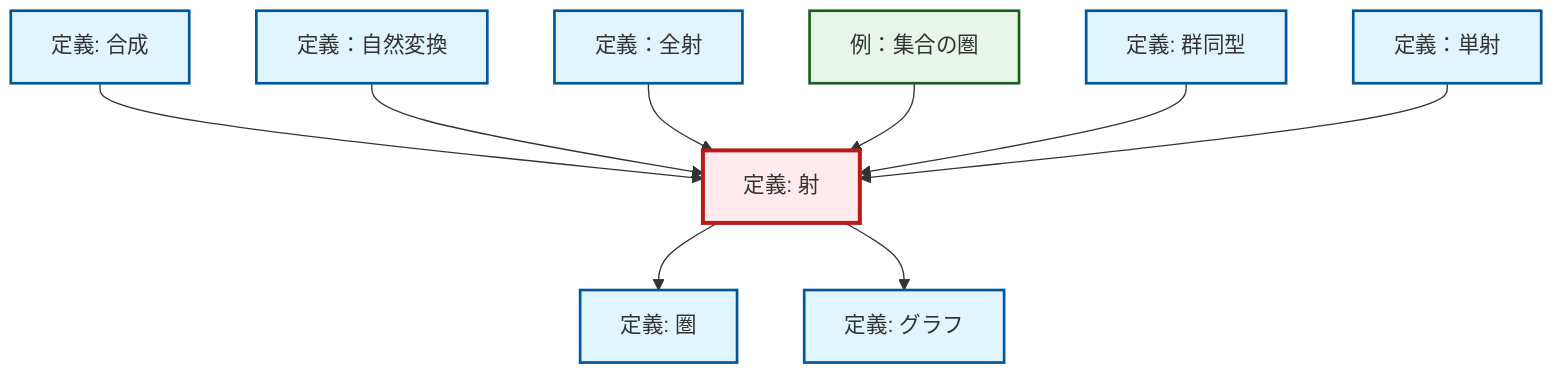 graph TD
    classDef definition fill:#e1f5fe,stroke:#01579b,stroke-width:2px
    classDef theorem fill:#f3e5f5,stroke:#4a148c,stroke-width:2px
    classDef axiom fill:#fff3e0,stroke:#e65100,stroke-width:2px
    classDef example fill:#e8f5e9,stroke:#1b5e20,stroke-width:2px
    classDef current fill:#ffebee,stroke:#b71c1c,stroke-width:3px
    ex-set-category["例：集合の圏"]:::example
    def-morphism["定義: 射"]:::definition
    def-epimorphism["定義：全射"]:::definition
    def-isomorphism["定義: 群同型"]:::definition
    def-composition["定義: 合成"]:::definition
    def-category["定義: 圏"]:::definition
    def-monomorphism["定義：単射"]:::definition
    def-graph["定義: グラフ"]:::definition
    def-natural-transformation["定義：自然変換"]:::definition
    def-composition --> def-morphism
    def-natural-transformation --> def-morphism
    def-epimorphism --> def-morphism
    ex-set-category --> def-morphism
    def-isomorphism --> def-morphism
    def-monomorphism --> def-morphism
    def-morphism --> def-category
    def-morphism --> def-graph
    class def-morphism current
